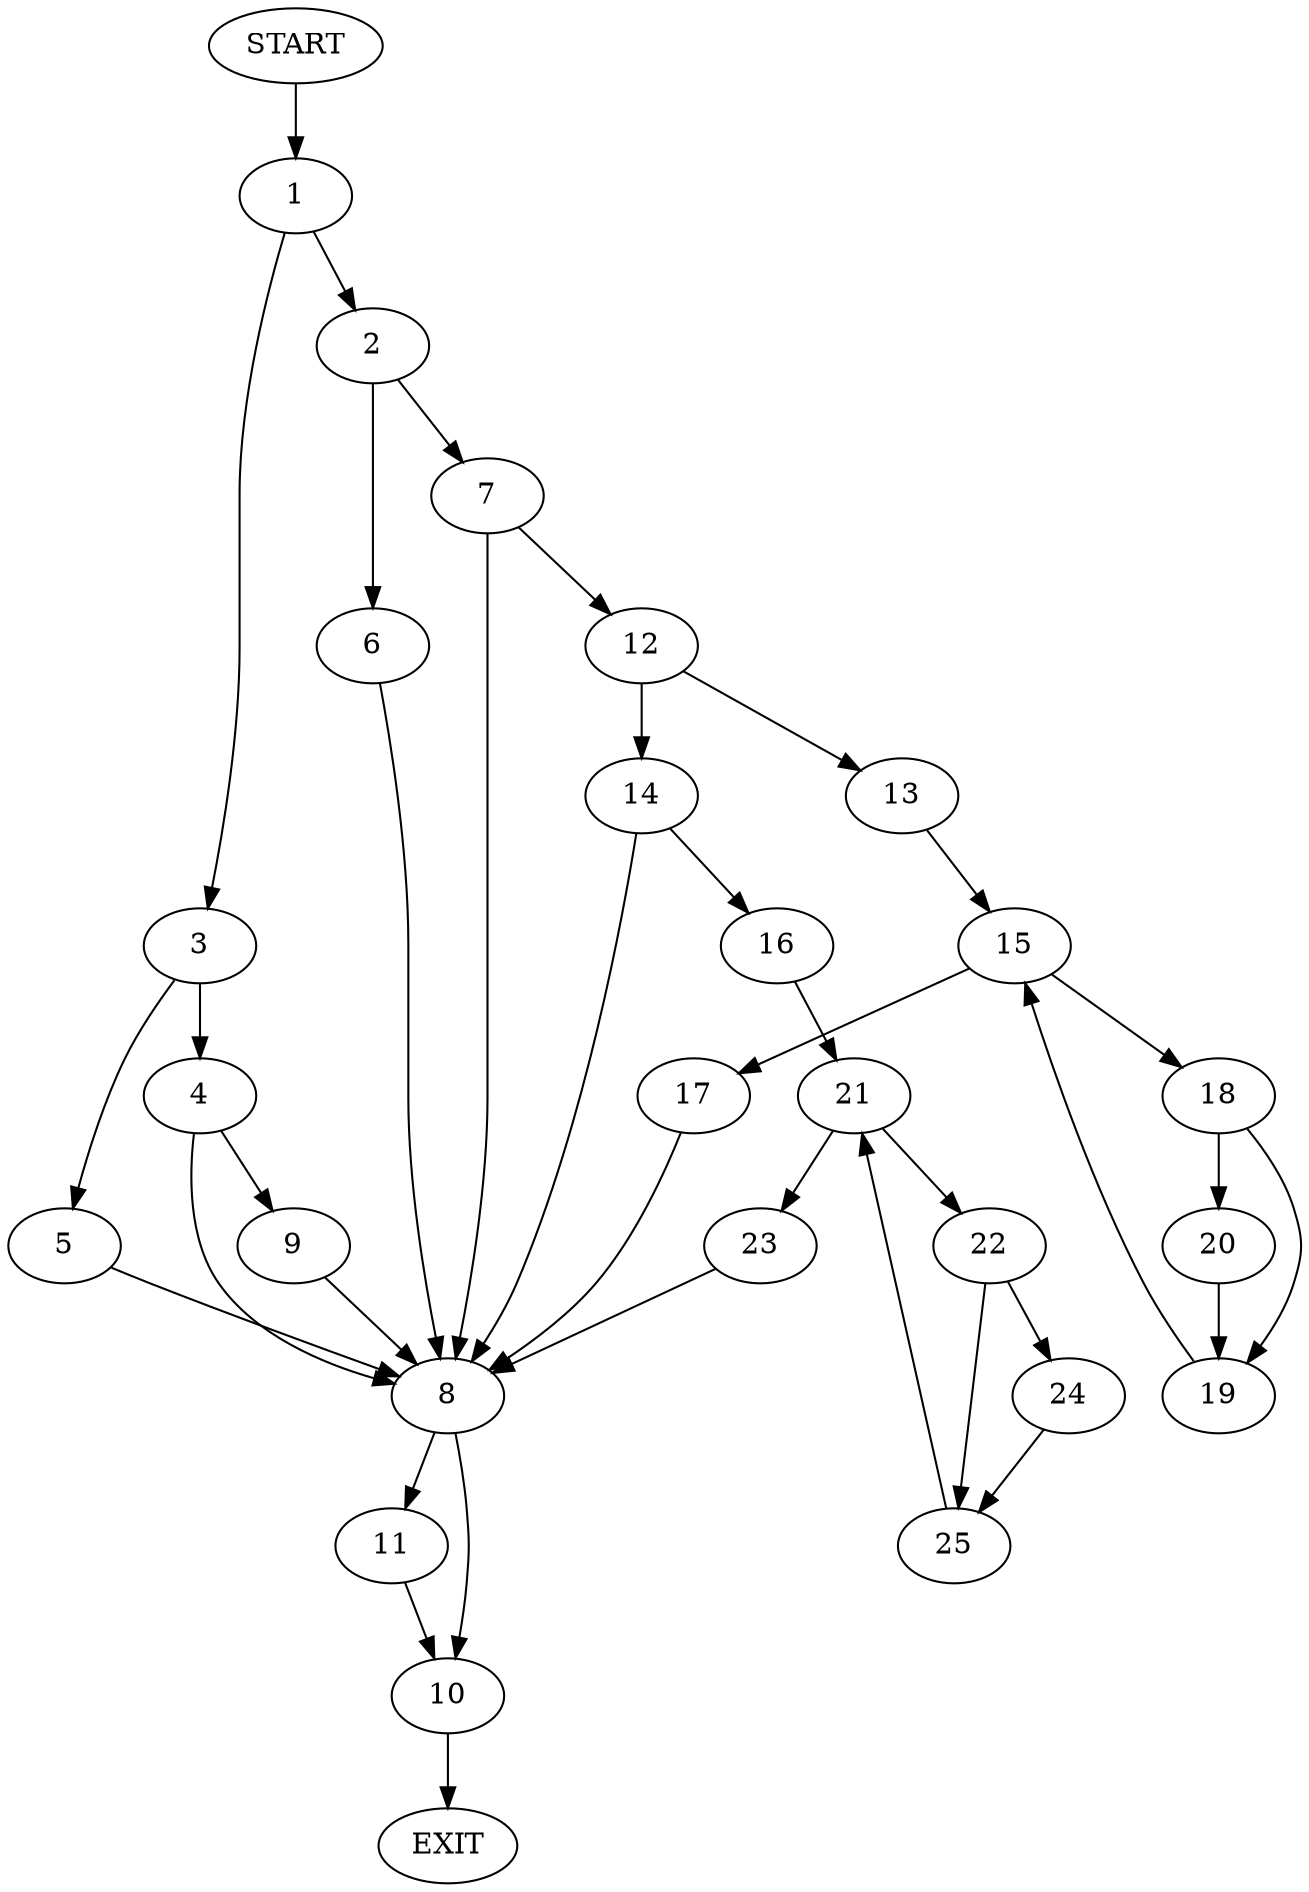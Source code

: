 digraph {
0 [label="START"]
26 [label="EXIT"]
0 -> 1
1 -> 2
1 -> 3
3 -> 4
3 -> 5
2 -> 6
2 -> 7
4 -> 8
4 -> 9
5 -> 8
8 -> 10
8 -> 11
9 -> 8
6 -> 8
7 -> 12
7 -> 8
12 -> 13
12 -> 14
13 -> 15
14 -> 16
14 -> 8
15 -> 17
15 -> 18
17 -> 8
18 -> 19
18 -> 20
20 -> 19
19 -> 15
16 -> 21
21 -> 22
21 -> 23
22 -> 24
22 -> 25
23 -> 8
24 -> 25
25 -> 21
10 -> 26
11 -> 10
}
